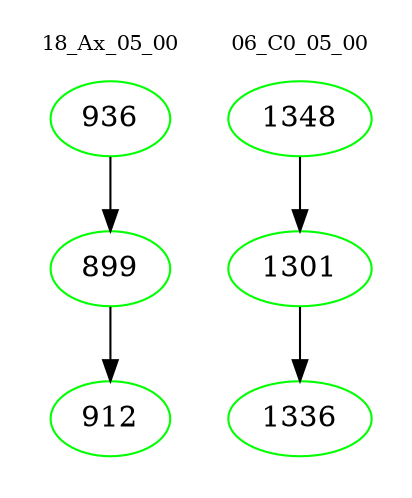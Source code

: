 digraph{
subgraph cluster_0 {
color = white
label = "18_Ax_05_00";
fontsize=10;
T0_936 [label="936", color="green"]
T0_936 -> T0_899 [color="black"]
T0_899 [label="899", color="green"]
T0_899 -> T0_912 [color="black"]
T0_912 [label="912", color="green"]
}
subgraph cluster_1 {
color = white
label = "06_C0_05_00";
fontsize=10;
T1_1348 [label="1348", color="green"]
T1_1348 -> T1_1301 [color="black"]
T1_1301 [label="1301", color="green"]
T1_1301 -> T1_1336 [color="black"]
T1_1336 [label="1336", color="green"]
}
}
